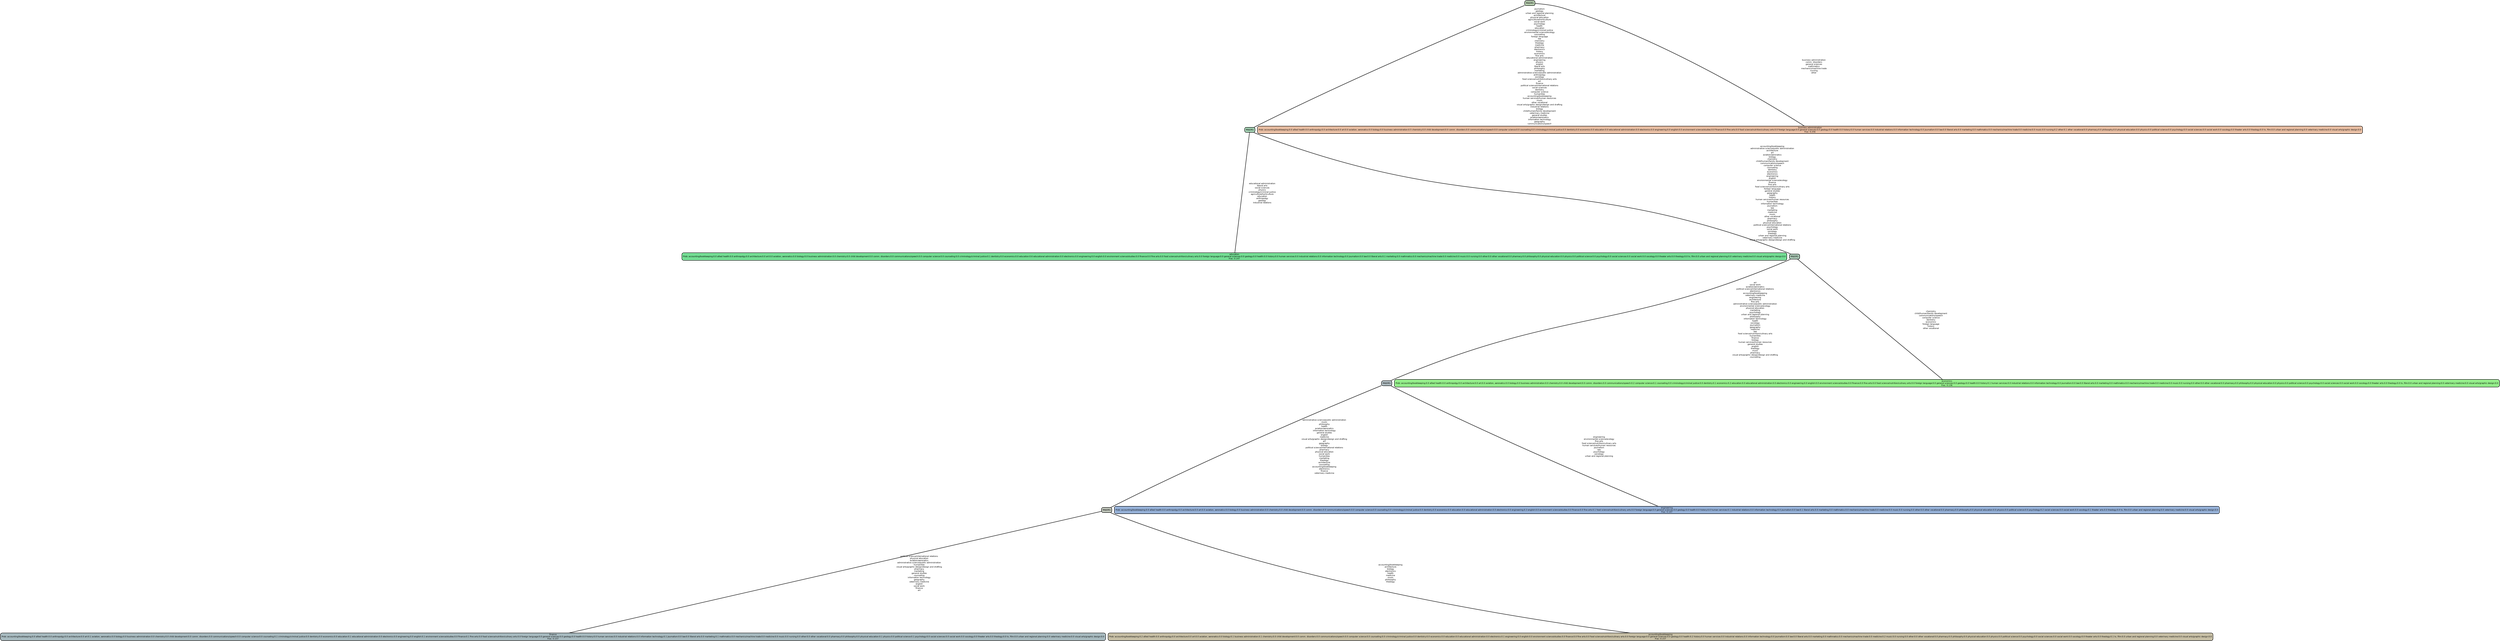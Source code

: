 graph Tree {
node [shape=box, style="filled, rounded",color="black",penwidth="3",fontcolor="black",                 fontname=helvetica] ;
graph [ranksep="0 equally", splines=straight,                 bgcolor=transparent, dpi=200] ;
edge [fontname=helvetica, color=black] ;
0 [label="education
Prob: accounting/bookkeeping:0.0 allied health:0.0 anthropolgy:0.0 architecture:0.0 art:0.0 aviation, aeronatics:0.0 biology:0.0 business administration:0.0 chemistry:0.0 child development:0.0 comm. disorders:0.0 communications/speech:0.0 computer science:0.0 counseling:0.0 criminology/criminal justice:0.1 dentistry:0.0 economics:0.0 education:0.6 educational administration:0.0 electronics:0.0 engineering:0.0 english:0.0 environment science/studies:0.0 finance:0.0 fine arts:0.0 food science/nutrition/culinary arts:0.0 foreign language:0.0 general sciences:0.0 geology:0.0 health:0.0 history:0.0 human services:0.0 industrial relations:0.0 information technology:0.0 journalism:0.0 law:0.0 liberal arts:0.1 marketing:0.0 mathmatics:0.0 mechanics/machine trade:0.0 medicine:0.0 music:0.0 nursing:0.0 other:0.0 other vocational:0.0 pharmacy:0.0 philosophy:0.0 physical education:0.0 physics:0.0 political science:0.0 psychology:0.0 social sciences:0.0 social work:0.0 socology:0.0 theater arts:0.0 theology:0.0 tv, film:0.0 urban and regional planning:0.0 veterinary medicine:0.0 visual arts/graphic design:0.0
Frac: 0.147", fillcolor="#71db91"] ;
1 [label="MAJOR1", fillcolor="#9bc8aa"] ;
2 [label="finance
Prob: accounting/bookkeeping:0.0 allied health:0.0 anthropolgy:0.0 architecture:0.0 art:0.1 aviation, aeronatics:0.0 biology:0.0 business administration:0.0 chemistry:0.0 child development:0.0 comm. disorders:0.0 communications/speech:0.0 computer science:0.0 counseling:0.1 criminology/criminal justice:0.0 dentistry:0.0 economics:0.0 education:0.1 educational administration:0.0 electronics:0.0 engineering:0.0 english:0.1 environment science/studies:0.0 finance:0.1 fine arts:0.0 food science/nutrition/culinary arts:0.0 foreign language:0.0 general sciences:0.0 geology:0.0 health:0.0 history:0.0 human services:0.0 industrial relations:0.0 information technology:0.1 journalism:0.0 law:0.0 liberal arts:0.0 marketing:0.1 mathmatics:0.0 mechanics/machine trade:0.0 medicine:0.0 music:0.0 nursing:0.0 other:0.0 other vocational:0.0 pharmacy:0.0 philosophy:0.0 physical education:0.1 physics:0.0 political science:0.1 psychology:0.0 social sciences:0.0 social work:0.0 socology:0.0 theater arts:0.0 theology:0.0 tv, film:0.0 urban and regional planning:0.0 veterinary medicine:0.0 visual arts/graphic design:0.0
Frac: 0.157", fillcolor="#a6b9be"] ;
3 [label="MAJOR1", fillcolor="#b6bcb1"] ;
4 [label="accounting/bookkeeping
Prob: accounting/bookkeeping:0.2 allied health:0.0 anthropolgy:0.0 architecture:0.0 art:0.0 aviation, aeronatics:0.0 biology:0.1 business administration:0.1 chemistry:0.0 child development:0.0 comm. disorders:0.0 communications/speech:0.0 computer science:0.0 counseling:0.0 criminology/criminal justice:0.0 dentistry:0.0 economics:0.0 education:0.0 educational administration:0.0 electronics:0.1 engineering:0.0 english:0.0 environment science/studies:0.0 finance:0.0 fine arts:0.0 food science/nutrition/culinary arts:0.0 foreign language:0.0 general sciences:0.0 geology:0.0 health:0.2 history:0.0 human services:0.0 industrial relations:0.0 information technology:0.0 journalism:0.0 law:0.0 liberal arts:0.0 marketing:0.0 mathmatics:0.0 mechanics/machine trade:0.0 medicine:0.2 music:0.0 nursing:0.0 other:0.0 other vocational:0.0 pharmacy:0.0 philosophy:0.0 physical education:0.0 physics:0.0 political science:0.0 psychology:0.0 social sciences:0.0 social work:0.0 socology:0.0 theater arts:0.0 theology:0.1 tv, film:0.0 urban and regional planning:0.0 veterinary medicine:0.0 visual arts/graphic design:0.0
Frac: 0.157", fillcolor="#c6bea4"] ;
5 [label="MAJOR1", fillcolor="#aab7bc"] ;
6 [label="engineering
Prob: accounting/bookkeeping:0.0 allied health:0.0 anthropolgy:0.0 architecture:0.0 art:0.0 aviation, aeronatics:0.0 biology:0.0 business administration:0.0 chemistry:0.0 child development:0.0 comm. disorders:0.0 communications/speech:0.0 computer science:0.0 counseling:0.0 criminology/criminal justice:0.0 dentistry:0.0 economics:0.0 education:0.0 educational administration:0.0 electronics:0.0 engineering:0.3 english:0.0 environment science/studies:0.0 finance:0.0 fine arts:0.1 food science/nutrition/culinary arts:0.0 foreign language:0.0 general sciences:0.0 geology:0.0 health:0.0 history:0.0 human services:0.1 industrial relations:0.0 information technology:0.0 journalism:0.0 law:0.1 liberal arts:0.0 marketing:0.0 mathmatics:0.0 mechanics/machine trade:0.0 medicine:0.0 music:0.0 nursing:0.0 other:0.0 other vocational:0.0 pharmacy:0.0 philosophy:0.0 physical education:0.0 physics:0.0 political science:0.0 psychology:0.2 social sciences:0.0 social work:0.0 socology:0.1 theater arts:0.0 theology:0.0 tv, film:0.0 urban and regional planning:0.0 veterinary medicine:0.0 visual arts/graphic design:0.0
Frac: 0.147", fillcolor="#92add3"] ;
7 [label="MAJOR1", fillcolor="#a5c3b0"] ;
8 [label="economics
Prob: accounting/bookkeeping:0.0 allied health:0.0 anthropolgy:0.0 architecture:0.0 art:0.0 aviation, aeronatics:0.0 biology:0.0 business administration:0.0 chemistry:0.0 child development:0.0 comm. disorders:0.0 communications/speech:0.2 computer science:0.1 counseling:0.0 criminology/criminal justice:0.0 dentistry:0.1 economics:0.2 education:0.0 educational administration:0.0 electronics:0.0 engineering:0.0 english:0.0 environment science/studies:0.0 finance:0.0 fine arts:0.0 food science/nutrition/culinary arts:0.0 foreign language:0.0 general sciences:0.0 geology:0.0 health:0.0 history:0.1 human services:0.0 industrial relations:0.0 information technology:0.0 journalism:0.0 law:0.0 liberal arts:0.0 marketing:0.0 mathmatics:0.0 mechanics/machine trade:0.0 medicine:0.0 music:0.0 nursing:0.0 other:0.0 other vocational:0.0 pharmacy:0.0 philosophy:0.0 physical education:0.0 physics:0.0 political science:0.0 psychology:0.0 social sciences:0.0 social work:0.0 socology:0.0 theater arts:0.0 theology:0.0 tv, film:0.0 urban and regional planning:0.0 veterinary medicine:0.0 visual arts/graphic design:0.0
Frac: 0.136", fillcolor="#92ec88"] ;
9 [label="MAJOR1", fillcolor="#aec5a7"] ;
10 [label="business administration
Prob: accounting/bookkeeping:0.0 allied health:0.0 anthropolgy:0.0 architecture:0.0 art:0.0 aviation, aeronatics:0.0 biology:0.0 business administration:0.5 chemistry:0.0 child development:0.0 comm. disorders:0.0 communications/speech:0.0 computer science:0.0 counseling:0.0 criminology/criminal justice:0.0 dentistry:0.0 economics:0.0 education:0.0 educational administration:0.0 electronics:0.0 engineering:0.0 english:0.0 environment science/studies:0.0 finance:0.0 fine arts:0.0 food science/nutrition/culinary arts:0.0 foreign language:0.0 general sciences:0.0 geology:0.0 health:0.0 history:0.0 human services:0.0 industrial relations:0.0 information technology:0.0 journalism:0.0 law:0.0 liberal arts:0.0 marketing:0.0 mathmatics:0.0 mechanics/machine trade:0.0 medicine:0.0 music:0.0 nursing:0.2 other:0.1 other vocational:0.0 pharmacy:0.0 philosophy:0.0 physical education:0.0 physics:0.0 political science:0.0 psychology:0.0 social sciences:0.0 social work:0.0 socology:0.0 theater arts:0.0 theology:0.0 tv, film:0.0 urban and regional planning:0.0 veterinary medicine:0.0 visual arts/graphic design:0.0
Frac: 0.256", fillcolor="#e5bba0"] ;
1 -- 0 [label=" educational administration\n liberal arts\n social sciences\n physics\n criminology/criminal justice\n agriculture/horticulture\n education\n anthropolgy\n geology\n industrial relations",penwidth=3] ;
1 -- 7 [label=" accounting/bookkeeping\n administrative science/public administration\n architecture\n art\n aviation/aeronatics\n biology\n chemistry\n child/human/family development\n communications/speech\n computer science\n counseling\n dentistry\n economics\n electronics\n engineering\n english\n environmental science/ecology\n finance\n fine arts\n food science/nutrition/culinary arts\n foreign language\n general studies\n geography\n health\n history\n human services/human resources\n humanities\n information technology\n journalism\n law\n marketing\n medicine\n music\n other vocational\n pharmacy\n philosophy\n physical education\n political science/international relations\n psychology\n social work\n sociology\n theology\n urban and regional planning\n veterinary medicine\n visual arts/graphic design/design and drafting",penwidth=3] ;
3 -- 2 [label=" political science/international relations\n physical education\n aviation/aeronatics\n administrative science/public administration\n humanities\n visual arts/graphic design/design and drafting\n pharmacy\n marketing\n general studies\n counseling\n information technology\n geography\n veterinary medicine\n english\n social work\n finance\n art",penwidth=3] ;
3 -- 4 [label=" accounting/bookkeeping\n architecture\n biology\n electronics\n health\n medicine\n music\n philosophy\n theology",penwidth=3] ;
5 -- 3 [label=" administrative science/public administration\n music\n philosophy\n health\n aviation/aeronatics\n information technology\n general studies\n english\n medicine\n visual arts/graphic design/design and drafting\n art\n geography\n biology\n political science/international relations\n pharmacy\n physical education\n social work\n humanities\n marketing\n theology\n architecture\n counseling\n accounting/bookkeeping\n electronics\n finance\n veterinary medicine",penwidth=3] ;
5 -- 6 [label=" engineering\n environmental science/ecology\n fine arts\n food science/nutrition/culinary arts\n human services/human resources\n journalism\n law\n psychology\n sociology\n urban and regional planning",penwidth=3] ;
7 -- 5 [label=" art\n social work\n aviation/aeronatics\n political science/international relations\n electronics\n accounting/bookkeeping\n veterinary medicine\n engineering\n architecture\n fine arts\n administrative science/public administration\n environmental science/ecology\n physical education\n marketing\n psychology\n urban and regional planning\n philosophy\n information technology\n health\n sociology\n journalism\n geography\n medicine\n law\n food science/nutrition/culinary arts\n humanities\n finance\n biology\n human services/human resources\n general studies\n english\n theology\n music\n pharmacy\n visual arts/graphic design/design and drafting\n counseling",penwidth=3] ;
7 -- 8 [label=" chemistry\n child/human/family development\n communications/speech\n computer science\n dentistry\n economics\n foreign language\n history\n other vocational",penwidth=3] ;
9 -- 1 [label=" journalism\n geology\n urban and regional planning\n architecture\n physical education\n agriculture/horticulture\n social work\n psychology\n health\n education\n criminology/criminal justice\n environmental science/ecology\n counseling\n foreign language\n law\n chemistry\n theology\n medicine\n pharmacy\n electronics\n history\n economics\n fine arts\n educational administration\n engineering\n physics\n english\n liberal arts\n philosophy\n marketing\n administrative science/public administration\n anthropolgy\n sociology\n food science/nutrition/culinary arts\n art\n finance\n political science/international relations\n social sciences\n dentistry\n computer science\n humanities\n accounting/bookkeeping\n human services/human resources\n music\n other vocational\n visual arts/graphic design/design and drafting\n industrial relations\n biology\n child/human/family development\n veterinary medicine\n general studies\n aviation/aeronatics\n information technology\n geography\n communications/speech",penwidth=3] ;
9 -- 10 [label=" business administration\n comm. disorders\n general sciences\n mathmatics\n mechanics/machine trade\n nursing\n other",penwidth=3] ;
{rank = same;}}